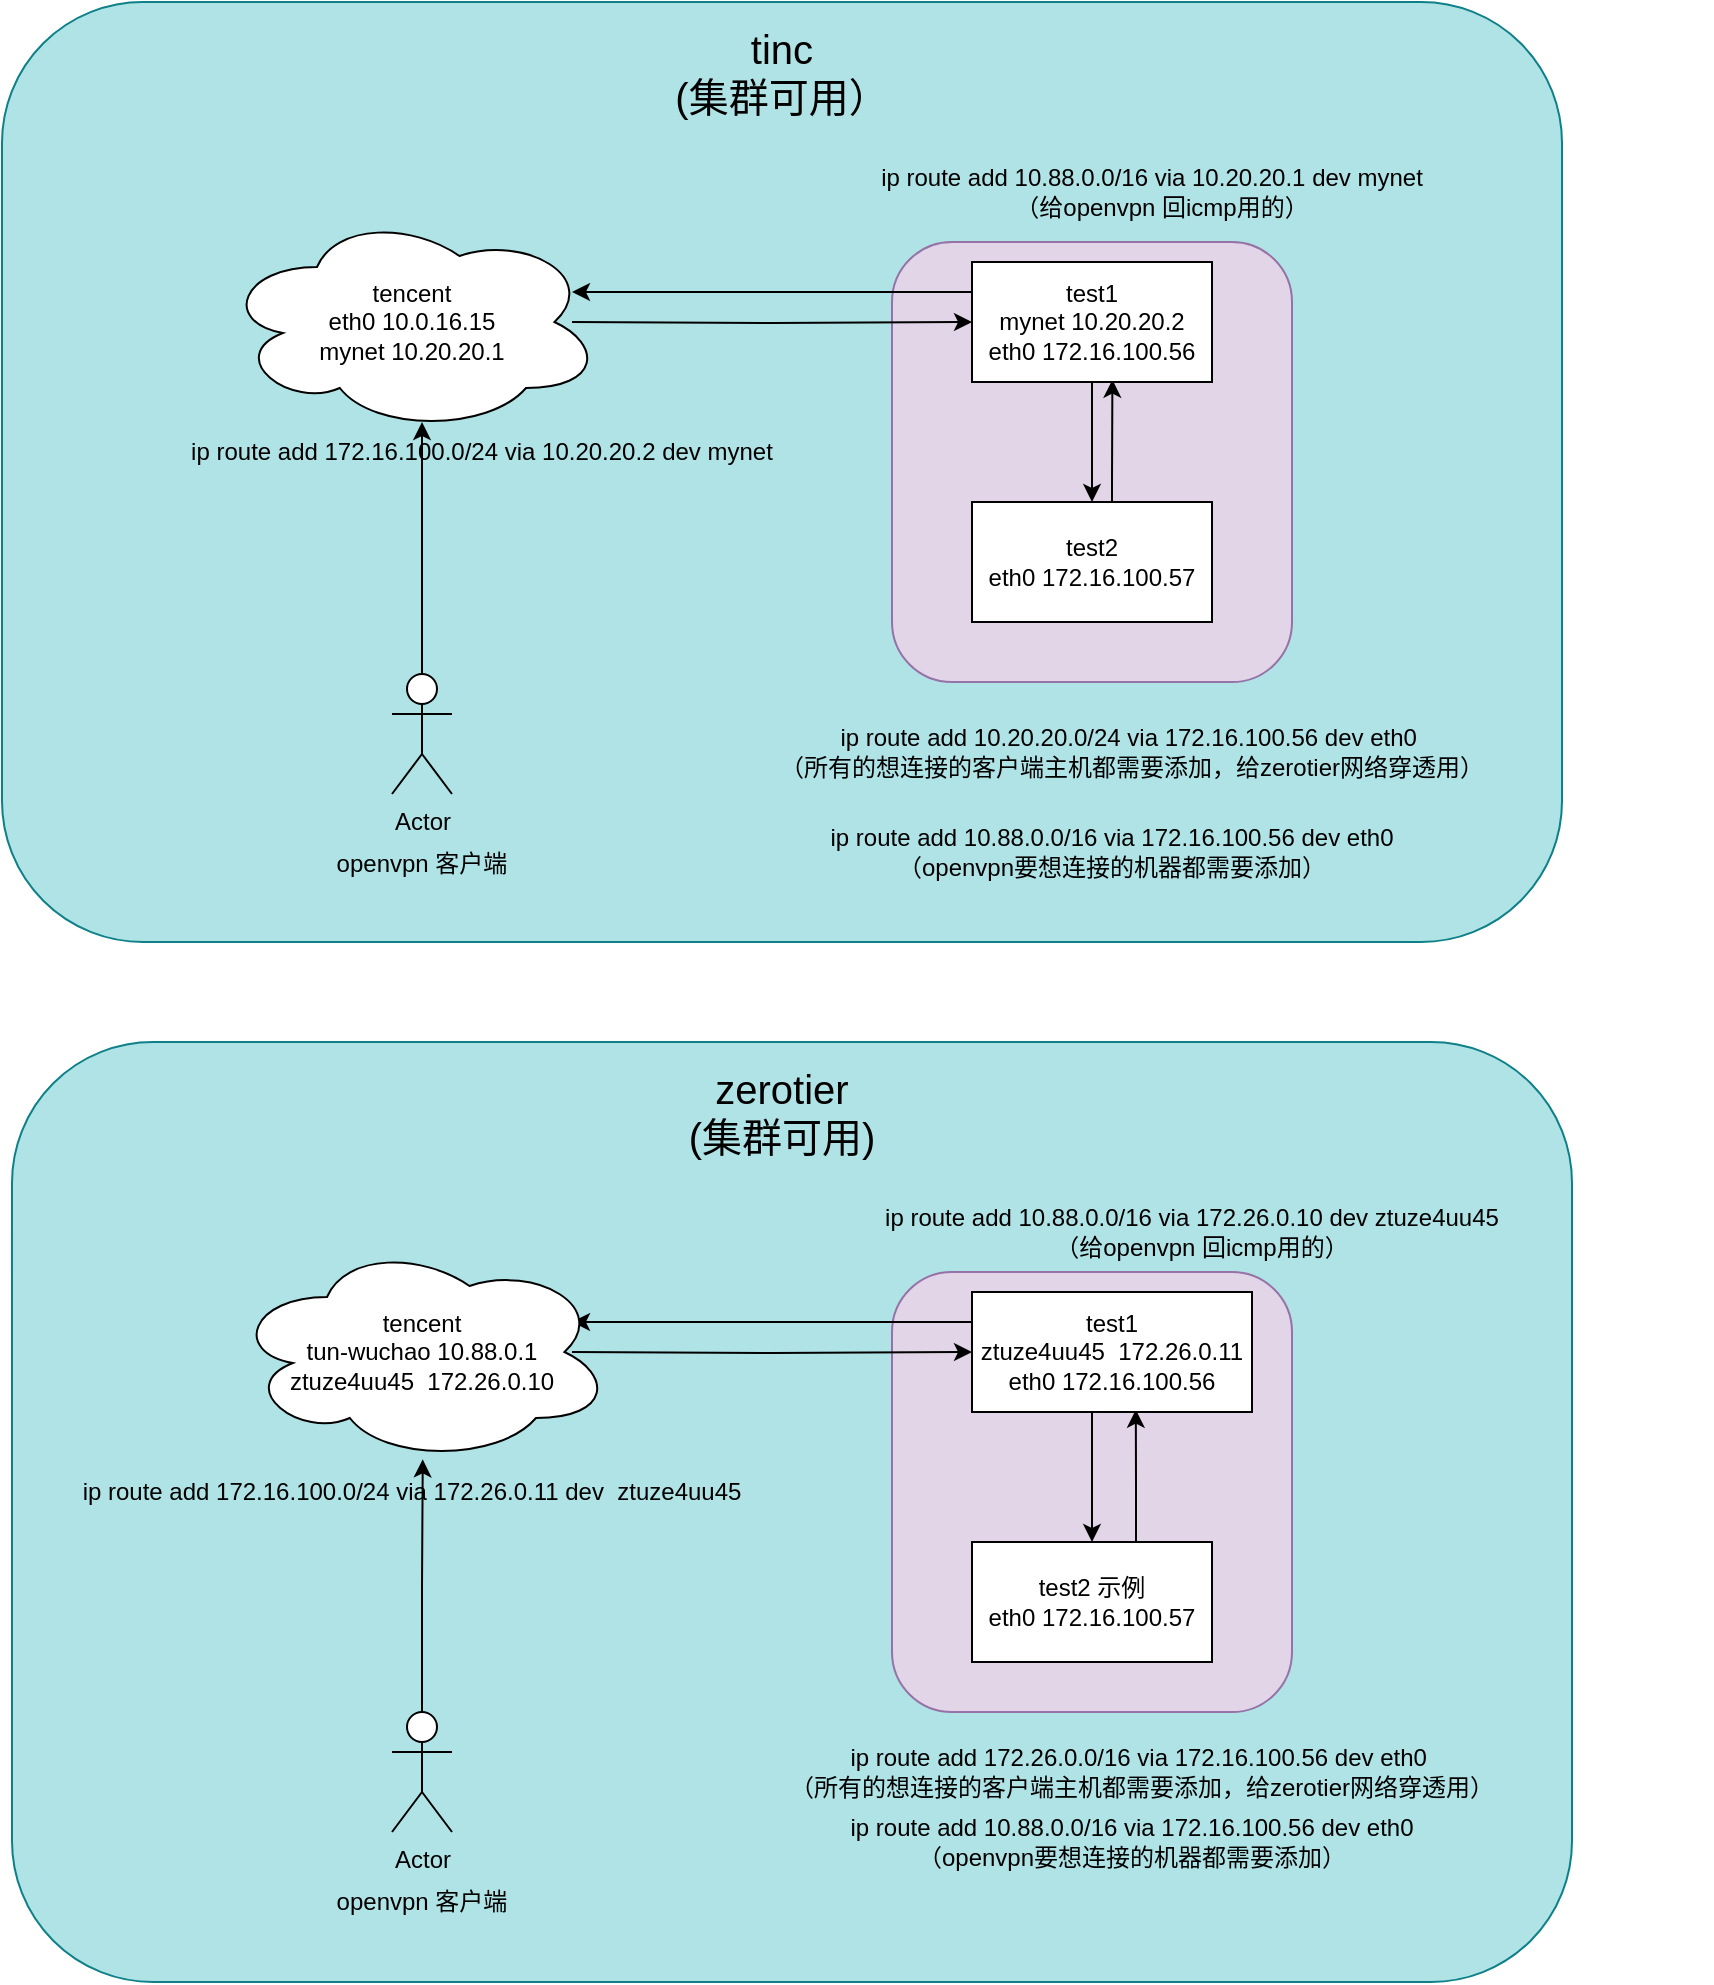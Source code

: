 <mxfile version="21.3.8" type="github">
  <diagram name="第 1 页" id="SH092_TbU1scwdNGLHg3">
    <mxGraphModel dx="1591" dy="674" grid="1" gridSize="10" guides="1" tooltips="1" connect="1" arrows="1" fold="1" page="1" pageScale="1" pageWidth="827" pageHeight="1169" math="0" shadow="0">
      <root>
        <mxCell id="0" />
        <mxCell id="1" parent="0" />
        <mxCell id="dTVvPH5LssV4feT2JBJ6-17" value="" style="rounded=1;whiteSpace=wrap;html=1;fillColor=#b0e3e6;strokeColor=#0e8088;" parent="1" vertex="1">
          <mxGeometry x="155" y="90" width="780" height="470" as="geometry" />
        </mxCell>
        <mxCell id="dTVvPH5LssV4feT2JBJ6-15" value="" style="rounded=1;whiteSpace=wrap;html=1;fillColor=#b0e3e6;strokeColor=#0e8088;" parent="1" vertex="1">
          <mxGeometry x="160" y="610" width="780" height="470" as="geometry" />
        </mxCell>
        <mxCell id="OkKv-170zq14MJY-Nck8-18" value="" style="rounded=1;whiteSpace=wrap;html=1;fillColor=#e1d5e7;strokeColor=#9673a6;" parent="1" vertex="1">
          <mxGeometry x="600" y="210" width="200" height="220" as="geometry" />
        </mxCell>
        <mxCell id="OkKv-170zq14MJY-Nck8-12" style="edgeStyle=orthogonalEdgeStyle;rounded=0;orthogonalLoop=1;jettySize=auto;html=1;entryX=0.585;entryY=0.981;entryDx=0;entryDy=0;entryPerimeter=0;" parent="1" source="OkKv-170zq14MJY-Nck8-2" target="OkKv-170zq14MJY-Nck8-3" edge="1">
          <mxGeometry relative="1" as="geometry">
            <Array as="points">
              <mxPoint x="710" y="330" />
              <mxPoint x="710" y="330" />
            </Array>
          </mxGeometry>
        </mxCell>
        <mxCell id="OkKv-170zq14MJY-Nck8-2" value="test2&lt;br&gt;eth0 172.16.100.57" style="rounded=0;whiteSpace=wrap;html=1;" parent="1" vertex="1">
          <mxGeometry x="640" y="340" width="120" height="60" as="geometry" />
        </mxCell>
        <mxCell id="OkKv-170zq14MJY-Nck8-11" style="edgeStyle=orthogonalEdgeStyle;rounded=0;orthogonalLoop=1;jettySize=auto;html=1;entryX=0.5;entryY=0;entryDx=0;entryDy=0;" parent="1" source="OkKv-170zq14MJY-Nck8-3" target="OkKv-170zq14MJY-Nck8-2" edge="1">
          <mxGeometry relative="1" as="geometry" />
        </mxCell>
        <mxCell id="OkKv-170zq14MJY-Nck8-13" style="edgeStyle=orthogonalEdgeStyle;rounded=0;orthogonalLoop=1;jettySize=auto;html=1;exitX=0;exitY=0.25;exitDx=0;exitDy=0;entryX=1;entryY=0.25;entryDx=0;entryDy=0;" parent="1" source="OkKv-170zq14MJY-Nck8-3" edge="1">
          <mxGeometry relative="1" as="geometry">
            <mxPoint x="440" y="235.0" as="targetPoint" />
          </mxGeometry>
        </mxCell>
        <mxCell id="OkKv-170zq14MJY-Nck8-3" value="test1&lt;br&gt;mynet 10.20.20.2&lt;br&gt;eth0 172.16.100.56" style="rounded=0;whiteSpace=wrap;html=1;" parent="1" vertex="1">
          <mxGeometry x="640" y="220" width="120" height="60" as="geometry" />
        </mxCell>
        <mxCell id="OkKv-170zq14MJY-Nck8-5" style="edgeStyle=orthogonalEdgeStyle;rounded=0;orthogonalLoop=1;jettySize=auto;html=1;entryX=0;entryY=0.5;entryDx=0;entryDy=0;" parent="1" target="OkKv-170zq14MJY-Nck8-3" edge="1">
          <mxGeometry relative="1" as="geometry">
            <mxPoint x="440" y="250.0" as="sourcePoint" />
          </mxGeometry>
        </mxCell>
        <mxCell id="OkKv-170zq14MJY-Nck8-7" value="ip route add 172.16.100.0/24 via 10.20.20.2 dev mynet" style="text;html=1;strokeColor=none;fillColor=none;align=center;verticalAlign=middle;whiteSpace=wrap;rounded=0;" parent="1" vertex="1">
          <mxGeometry x="220" y="300" width="350" height="30" as="geometry" />
        </mxCell>
        <mxCell id="OkKv-170zq14MJY-Nck8-20" value="" style="rounded=1;whiteSpace=wrap;html=1;fillColor=#e1d5e7;strokeColor=#9673a6;" parent="1" vertex="1">
          <mxGeometry x="600" y="725" width="200" height="220" as="geometry" />
        </mxCell>
        <mxCell id="OkKv-170zq14MJY-Nck8-21" style="edgeStyle=orthogonalEdgeStyle;rounded=0;orthogonalLoop=1;jettySize=auto;html=1;entryX=0.585;entryY=0.981;entryDx=0;entryDy=0;entryPerimeter=0;" parent="1" source="OkKv-170zq14MJY-Nck8-22" target="OkKv-170zq14MJY-Nck8-25" edge="1">
          <mxGeometry relative="1" as="geometry">
            <Array as="points">
              <mxPoint x="722" y="830" />
              <mxPoint x="722" y="830" />
            </Array>
          </mxGeometry>
        </mxCell>
        <mxCell id="OkKv-170zq14MJY-Nck8-22" value="test2 示例&lt;br&gt;eth0 172.16.100.57" style="rounded=0;whiteSpace=wrap;html=1;" parent="1" vertex="1">
          <mxGeometry x="640" y="860" width="120" height="60" as="geometry" />
        </mxCell>
        <mxCell id="OkKv-170zq14MJY-Nck8-23" style="edgeStyle=orthogonalEdgeStyle;rounded=0;orthogonalLoop=1;jettySize=auto;html=1;entryX=0.5;entryY=0;entryDx=0;entryDy=0;" parent="1" source="OkKv-170zq14MJY-Nck8-25" target="OkKv-170zq14MJY-Nck8-22" edge="1">
          <mxGeometry relative="1" as="geometry">
            <Array as="points">
              <mxPoint x="700" y="810" />
              <mxPoint x="700" y="810" />
            </Array>
          </mxGeometry>
        </mxCell>
        <mxCell id="OkKv-170zq14MJY-Nck8-24" style="edgeStyle=orthogonalEdgeStyle;rounded=0;orthogonalLoop=1;jettySize=auto;html=1;exitX=0;exitY=0.25;exitDx=0;exitDy=0;entryX=1;entryY=0.25;entryDx=0;entryDy=0;" parent="1" source="OkKv-170zq14MJY-Nck8-25" edge="1">
          <mxGeometry relative="1" as="geometry">
            <mxPoint x="440" y="750" as="targetPoint" />
          </mxGeometry>
        </mxCell>
        <mxCell id="OkKv-170zq14MJY-Nck8-25" value="test1&lt;br&gt;ztuze4uu45&amp;nbsp; 172.26.0.11&lt;br&gt;eth0 172.16.100.56" style="rounded=0;whiteSpace=wrap;html=1;" parent="1" vertex="1">
          <mxGeometry x="640" y="735" width="140" height="60" as="geometry" />
        </mxCell>
        <mxCell id="OkKv-170zq14MJY-Nck8-26" style="edgeStyle=orthogonalEdgeStyle;rounded=0;orthogonalLoop=1;jettySize=auto;html=1;entryX=0;entryY=0.5;entryDx=0;entryDy=0;" parent="1" target="OkKv-170zq14MJY-Nck8-25" edge="1">
          <mxGeometry relative="1" as="geometry">
            <mxPoint x="440" y="765" as="sourcePoint" />
          </mxGeometry>
        </mxCell>
        <mxCell id="OkKv-170zq14MJY-Nck8-28" value="ip route add 172.16.100.0/24 via 172.26.0.11 dev &amp;nbsp;ztuze4uu45" style="text;html=1;strokeColor=none;fillColor=none;align=center;verticalAlign=middle;whiteSpace=wrap;rounded=0;" parent="1" vertex="1">
          <mxGeometry x="170" y="817.5" width="380" height="35" as="geometry" />
        </mxCell>
        <mxCell id="OkKv-170zq14MJY-Nck8-30" value="ip route add 172.26.0.0/16 via 172.16.100.56 dev eth0&amp;nbsp; &lt;br&gt;（所有的想连接的客户端主机都需要添加，给zerotier网络穿透用）" style="text;html=1;strokeColor=none;fillColor=none;align=center;verticalAlign=middle;whiteSpace=wrap;rounded=0;" parent="1" vertex="1">
          <mxGeometry x="440" y="960" width="570" height="30" as="geometry" />
        </mxCell>
        <mxCell id="OkKv-170zq14MJY-Nck8-31" value="&lt;font style=&quot;font-size: 20px;&quot;&gt;tinc&lt;br&gt;(集群可用）&lt;br&gt;&lt;/font&gt;" style="text;html=1;strokeColor=none;fillColor=none;align=center;verticalAlign=middle;whiteSpace=wrap;rounded=0;" parent="1" vertex="1">
          <mxGeometry x="485" y="110" width="120" height="30" as="geometry" />
        </mxCell>
        <mxCell id="dTVvPH5LssV4feT2JBJ6-2" value="ip route add 10.88.0.0/16 via 172.26.0.10 dev ztuze4uu45&amp;nbsp; &amp;nbsp;&lt;br&gt;（给openvpn 回icmp用的）" style="text;html=1;strokeColor=none;fillColor=none;align=center;verticalAlign=middle;whiteSpace=wrap;rounded=0;" parent="1" vertex="1">
          <mxGeometry x="540" y="690" width="430" height="30" as="geometry" />
        </mxCell>
        <mxCell id="dTVvPH5LssV4feT2JBJ6-6" value="&lt;font style=&quot;font-size: 20px;&quot;&gt;zerotier &lt;br&gt;(集群可用)&lt;/font&gt;" style="text;html=1;strokeColor=none;fillColor=none;align=center;verticalAlign=middle;whiteSpace=wrap;rounded=0;" parent="1" vertex="1">
          <mxGeometry x="480" y="620" width="130" height="50" as="geometry" />
        </mxCell>
        <mxCell id="dTVvPH5LssV4feT2JBJ6-14" style="edgeStyle=orthogonalEdgeStyle;rounded=0;orthogonalLoop=1;jettySize=auto;html=1;entryX=0.502;entryY=0.988;entryDx=0;entryDy=0;entryPerimeter=0;" parent="1" source="dTVvPH5LssV4feT2JBJ6-7" target="dTVvPH5LssV4feT2JBJ6-16" edge="1">
          <mxGeometry relative="1" as="geometry">
            <mxPoint x="365" y="830" as="targetPoint" />
          </mxGeometry>
        </mxCell>
        <mxCell id="dTVvPH5LssV4feT2JBJ6-7" value="Actor" style="shape=umlActor;verticalLabelPosition=bottom;verticalAlign=top;html=1;outlineConnect=0;" parent="1" vertex="1">
          <mxGeometry x="350" y="945" width="30" height="60" as="geometry" />
        </mxCell>
        <mxCell id="dTVvPH5LssV4feT2JBJ6-13" value="openvpn 客户端" style="text;html=1;strokeColor=none;fillColor=none;align=center;verticalAlign=middle;whiteSpace=wrap;rounded=0;" parent="1" vertex="1">
          <mxGeometry x="305" y="1025" width="120" height="30" as="geometry" />
        </mxCell>
        <mxCell id="dTVvPH5LssV4feT2JBJ6-16" value="tencent&lt;br style=&quot;border-color: var(--border-color);&quot;&gt;tun-wuchao 10.88.0.1&lt;br style=&quot;border-color: var(--border-color);&quot;&gt;ztuze4uu45&amp;nbsp; 172.26.0.10" style="ellipse;shape=cloud;whiteSpace=wrap;html=1;" parent="1" vertex="1">
          <mxGeometry x="270" y="710" width="190" height="110" as="geometry" />
        </mxCell>
        <mxCell id="dTVvPH5LssV4feT2JBJ6-18" value="tencent&lt;br style=&quot;border-color: var(--border-color);&quot;&gt;eth0 10.0.16.15&lt;br style=&quot;border-color: var(--border-color);&quot;&gt;mynet 10.20.20.1" style="ellipse;shape=cloud;whiteSpace=wrap;html=1;" parent="1" vertex="1">
          <mxGeometry x="265" y="195" width="190" height="110" as="geometry" />
        </mxCell>
        <mxCell id="dTVvPH5LssV4feT2JBJ6-19" value="ip route add 10.88.0.0/16 via 172.16.100.56 dev eth0&lt;br&gt;（openvpn要想连接的机器都需要添加）" style="text;html=1;strokeColor=none;fillColor=none;align=center;verticalAlign=middle;whiteSpace=wrap;rounded=0;" parent="1" vertex="1">
          <mxGeometry x="505" y="995" width="430" height="30" as="geometry" />
        </mxCell>
        <mxCell id="7P6PtseBx0rsy2psO7o6-1" value="&lt;div&gt;ip route add 10.88.0.0/16 via 10.20.20.1 dev mynet&amp;nbsp; &amp;nbsp;&lt;/div&gt;（给openvpn 回icmp用的）" style="text;html=1;strokeColor=none;fillColor=none;align=center;verticalAlign=middle;whiteSpace=wrap;rounded=0;" vertex="1" parent="1">
          <mxGeometry x="520" y="170" width="430" height="30" as="geometry" />
        </mxCell>
        <mxCell id="7P6PtseBx0rsy2psO7o6-2" value="&lt;div&gt;ip route add 10.20.20.0/24 via 172.16.100.56 dev eth0&amp;nbsp;&lt;/div&gt;（所有的想连接的客户端主机都需要添加，给zerotier网络穿透用）" style="text;html=1;strokeColor=none;fillColor=none;align=center;verticalAlign=middle;whiteSpace=wrap;rounded=0;" vertex="1" parent="1">
          <mxGeometry x="435" y="450" width="570" height="30" as="geometry" />
        </mxCell>
        <mxCell id="7P6PtseBx0rsy2psO7o6-3" value="ip route add 10.88.0.0/16 via 172.16.100.56 dev eth0&lt;br&gt;（openvpn要想连接的机器都需要添加）" style="text;html=1;strokeColor=none;fillColor=none;align=center;verticalAlign=middle;whiteSpace=wrap;rounded=0;" vertex="1" parent="1">
          <mxGeometry x="495" y="500" width="430" height="30" as="geometry" />
        </mxCell>
        <mxCell id="7P6PtseBx0rsy2psO7o6-4" style="edgeStyle=orthogonalEdgeStyle;rounded=0;orthogonalLoop=1;jettySize=auto;html=1;exitX=0.5;exitY=1;exitDx=0;exitDy=0;" edge="1" parent="1" source="7P6PtseBx0rsy2psO7o6-3" target="7P6PtseBx0rsy2psO7o6-3">
          <mxGeometry relative="1" as="geometry" />
        </mxCell>
        <mxCell id="7P6PtseBx0rsy2psO7o6-5" style="edgeStyle=orthogonalEdgeStyle;rounded=0;orthogonalLoop=1;jettySize=auto;html=1;entryX=0.502;entryY=0.988;entryDx=0;entryDy=0;entryPerimeter=0;" edge="1" parent="1" source="7P6PtseBx0rsy2psO7o6-6">
          <mxGeometry relative="1" as="geometry">
            <mxPoint x="365" y="300" as="targetPoint" />
          </mxGeometry>
        </mxCell>
        <mxCell id="7P6PtseBx0rsy2psO7o6-6" value="Actor" style="shape=umlActor;verticalLabelPosition=bottom;verticalAlign=top;html=1;outlineConnect=0;" vertex="1" parent="1">
          <mxGeometry x="350" y="426" width="30" height="60" as="geometry" />
        </mxCell>
        <mxCell id="7P6PtseBx0rsy2psO7o6-7" value="openvpn 客户端" style="text;html=1;strokeColor=none;fillColor=none;align=center;verticalAlign=middle;whiteSpace=wrap;rounded=0;" vertex="1" parent="1">
          <mxGeometry x="305" y="506" width="120" height="30" as="geometry" />
        </mxCell>
      </root>
    </mxGraphModel>
  </diagram>
</mxfile>
